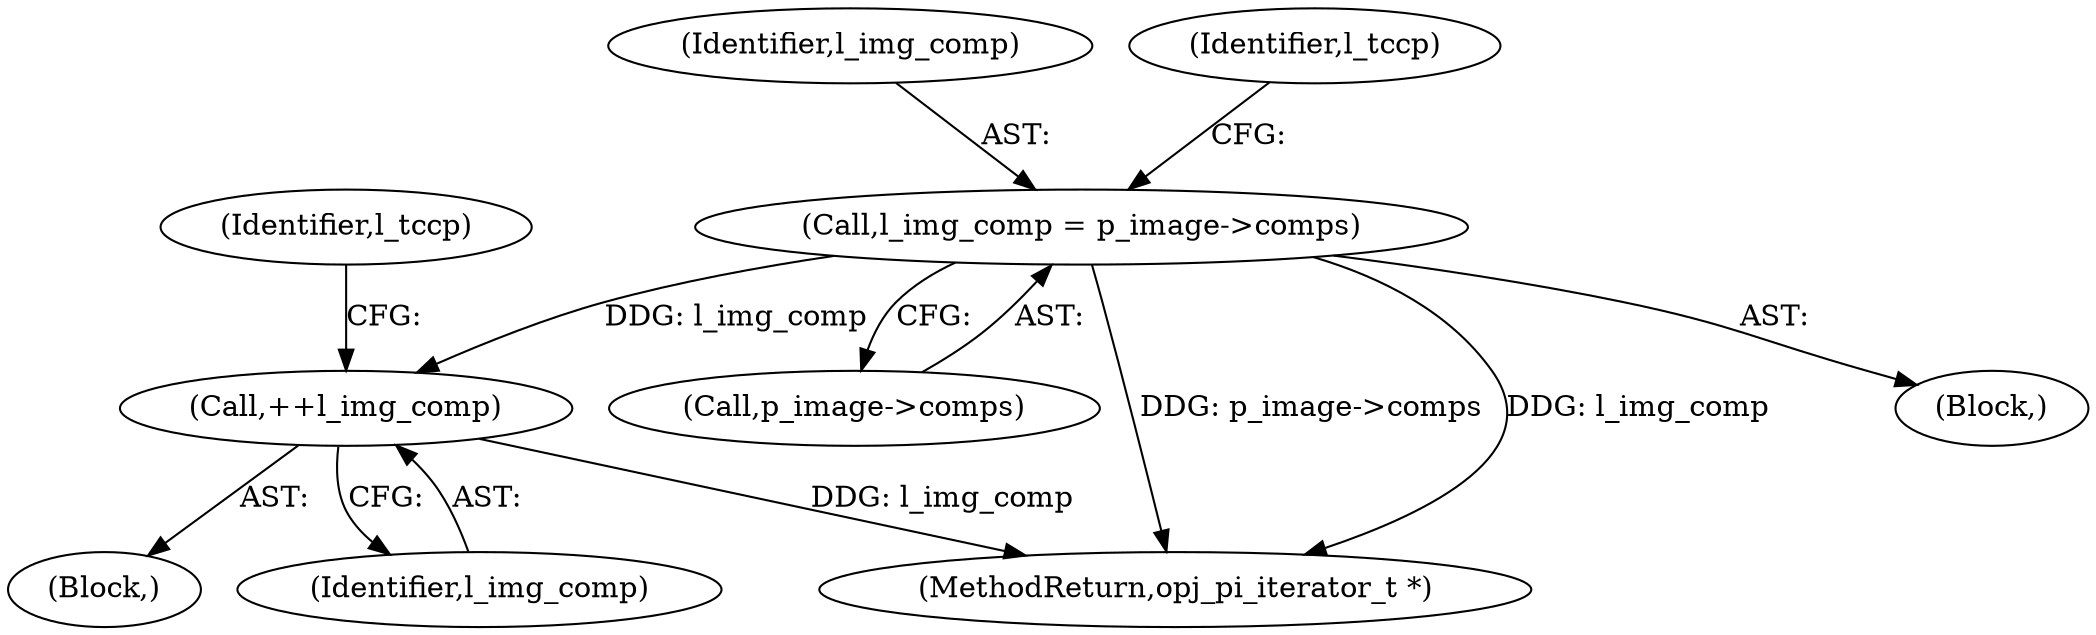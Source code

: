 digraph "0_openjpeg_c16bc057ba3f125051c9966cf1f5b68a05681de4@pointer" {
"1000538" [label="(Call,l_img_comp = p_image->comps)"];
"1000669" [label="(Call,++l_img_comp)"];
"1000538" [label="(Call,l_img_comp = p_image->comps)"];
"1000669" [label="(Call,++l_img_comp)"];
"1000540" [label="(Call,p_image->comps)"];
"1000599" [label="(Block,)"];
"1000539" [label="(Identifier,l_img_comp)"];
"1000713" [label="(MethodReturn,opj_pi_iterator_t *)"];
"1000672" [label="(Identifier,l_tccp)"];
"1000532" [label="(Block,)"];
"1000544" [label="(Identifier,l_tccp)"];
"1000670" [label="(Identifier,l_img_comp)"];
"1000538" -> "1000532"  [label="AST: "];
"1000538" -> "1000540"  [label="CFG: "];
"1000539" -> "1000538"  [label="AST: "];
"1000540" -> "1000538"  [label="AST: "];
"1000544" -> "1000538"  [label="CFG: "];
"1000538" -> "1000713"  [label="DDG: p_image->comps"];
"1000538" -> "1000713"  [label="DDG: l_img_comp"];
"1000538" -> "1000669"  [label="DDG: l_img_comp"];
"1000669" -> "1000599"  [label="AST: "];
"1000669" -> "1000670"  [label="CFG: "];
"1000670" -> "1000669"  [label="AST: "];
"1000672" -> "1000669"  [label="CFG: "];
"1000669" -> "1000713"  [label="DDG: l_img_comp"];
}

